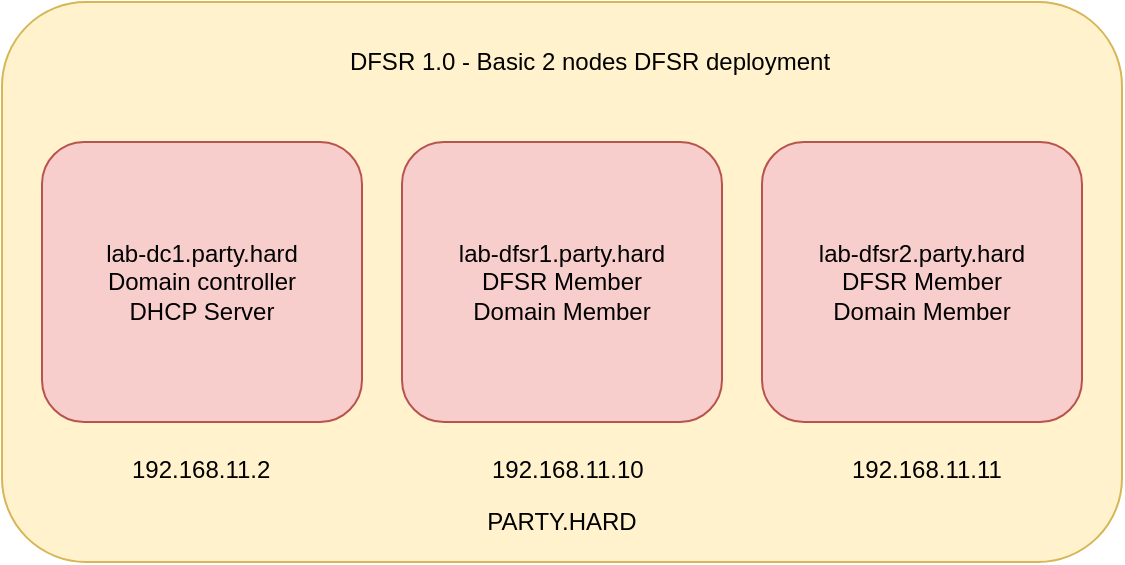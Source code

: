 <mxfile version="12.8.1" type="device"><diagram id="WRh_lZC7ZN-HsXl7I7hR" name="Page-1"><mxGraphModel dx="777" dy="420" grid="1" gridSize="10" guides="1" tooltips="1" connect="1" arrows="1" fold="1" page="1" pageScale="1" pageWidth="827" pageHeight="1169" math="0" shadow="0"><root><mxCell id="0"/><mxCell id="1" parent="0"/><mxCell id="bDUlGHDTjizgXgXH1n2G-1" value="" style="rounded=1;whiteSpace=wrap;html=1;align=center;fillColor=#fff2cc;strokeColor=#d6b656;" parent="1" vertex="1"><mxGeometry x="120" y="40" width="560" height="280" as="geometry"/></mxCell><mxCell id="bDUlGHDTjizgXgXH1n2G-2" value="PARTY.HARD" style="text;html=1;strokeColor=none;fillColor=none;align=center;verticalAlign=middle;whiteSpace=wrap;rounded=0;" parent="1" vertex="1"><mxGeometry x="380" y="290" width="40" height="20" as="geometry"/></mxCell><mxCell id="bDUlGHDTjizgXgXH1n2G-3" value="lab-dc1.party.hard&lt;br&gt;Domain controller&lt;br&gt;DHCP Server" style="rounded=1;whiteSpace=wrap;html=1;fillColor=#f8cecc;strokeColor=#b85450;" parent="1" vertex="1"><mxGeometry x="140" y="110" width="160" height="140" as="geometry"/></mxCell><mxCell id="bDUlGHDTjizgXgXH1n2G-6" value="192.168.11.2" style="text;html=1;" parent="1" vertex="1"><mxGeometry x="182.5" y="260" width="75" height="30" as="geometry"/></mxCell><mxCell id="xVsqalwEloKoFz9yj11k-1" value="DFSR 1.0 - Basic 2 nodes DFSR deployment" style="text;html=1;strokeColor=none;fillColor=none;align=center;verticalAlign=middle;whiteSpace=wrap;rounded=0;" vertex="1" parent="1"><mxGeometry x="219" y="60" width="390" height="20" as="geometry"/></mxCell><mxCell id="xVsqalwEloKoFz9yj11k-2" value="lab-dfsr1.party.hard&lt;br&gt;DFSR Member&lt;br&gt;Domain Member" style="rounded=1;whiteSpace=wrap;html=1;fillColor=#f8cecc;strokeColor=#b85450;" vertex="1" parent="1"><mxGeometry x="320" y="110" width="160" height="140" as="geometry"/></mxCell><mxCell id="xVsqalwEloKoFz9yj11k-3" value="192.168.11.10" style="text;html=1;" vertex="1" parent="1"><mxGeometry x="362.5" y="260" width="75" height="30" as="geometry"/></mxCell><mxCell id="xVsqalwEloKoFz9yj11k-4" value="lab-dfsr2.party.hard&lt;br&gt;DFSR Member&lt;br&gt;Domain Member" style="rounded=1;whiteSpace=wrap;html=1;fillColor=#f8cecc;strokeColor=#b85450;" vertex="1" parent="1"><mxGeometry x="500" y="110" width="160" height="140" as="geometry"/></mxCell><mxCell id="xVsqalwEloKoFz9yj11k-5" value="192.168.11.11" style="text;html=1;" vertex="1" parent="1"><mxGeometry x="542.5" y="260" width="75" height="30" as="geometry"/></mxCell></root></mxGraphModel></diagram></mxfile>